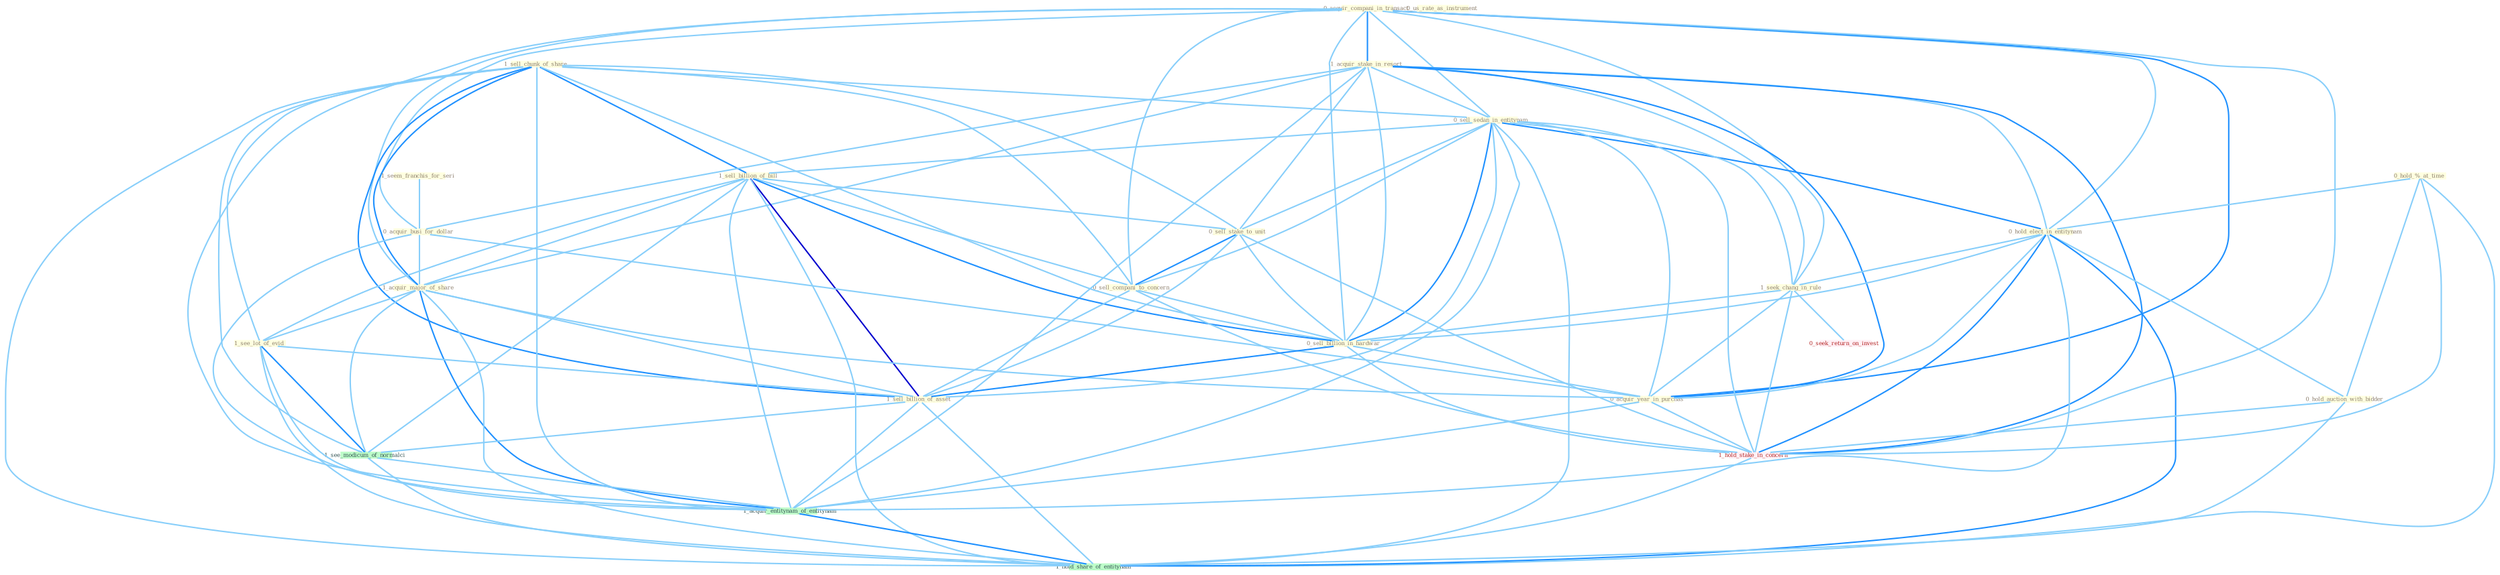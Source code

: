 Graph G{ 
    node
    [shape=polygon,style=filled,width=.5,height=.06,color="#BDFCC9",fixedsize=true,fontsize=4,
    fontcolor="#2f4f4f"];
    {node
    [color="#ffffe0", fontcolor="#8b7d6b"] "0_acquir_compani_in_transact " "1_sell_chunk_of_share " "1_acquir_stake_in_resort " "0_hold_%_at_time " "1_seem_franchis_for_seri " "0_sell_sedan_in_entitynam " "0_hold_elect_in_entitynam " "1_seek_chang_in_rule " "1_sell_billion_of_bill " "0_sell_stake_to_unit " "0_sell_compani_to_concern " "0_us_rate_as_instrument " "0_acquir_busi_for_dollar " "0_hold_auction_with_bidder " "1_acquir_major_of_share " "1_see_lot_of_evid " "0_sell_billion_in_hardwar " "1_sell_billion_of_asset " "0_acquir_year_in_purchas "}
{node [color="#fff0f5", fontcolor="#b22222"] "1_hold_stake_in_concern " "0_seek_return_on_invest "}
edge [color="#B0E2FF"];

	"0_acquir_compani_in_transact " -- "1_acquir_stake_in_resort " [w="2", color="#1e90ff" , len=0.8];
	"0_acquir_compani_in_transact " -- "0_sell_sedan_in_entitynam " [w="1", color="#87cefa" ];
	"0_acquir_compani_in_transact " -- "0_hold_elect_in_entitynam " [w="1", color="#87cefa" ];
	"0_acquir_compani_in_transact " -- "1_seek_chang_in_rule " [w="1", color="#87cefa" ];
	"0_acquir_compani_in_transact " -- "0_sell_compani_to_concern " [w="1", color="#87cefa" ];
	"0_acquir_compani_in_transact " -- "0_acquir_busi_for_dollar " [w="1", color="#87cefa" ];
	"0_acquir_compani_in_transact " -- "1_acquir_major_of_share " [w="1", color="#87cefa" ];
	"0_acquir_compani_in_transact " -- "0_sell_billion_in_hardwar " [w="1", color="#87cefa" ];
	"0_acquir_compani_in_transact " -- "0_acquir_year_in_purchas " [w="2", color="#1e90ff" , len=0.8];
	"0_acquir_compani_in_transact " -- "1_hold_stake_in_concern " [w="1", color="#87cefa" ];
	"0_acquir_compani_in_transact " -- "1_acquir_entitynam_of_entitynam " [w="1", color="#87cefa" ];
	"1_sell_chunk_of_share " -- "0_sell_sedan_in_entitynam " [w="1", color="#87cefa" ];
	"1_sell_chunk_of_share " -- "1_sell_billion_of_bill " [w="2", color="#1e90ff" , len=0.8];
	"1_sell_chunk_of_share " -- "0_sell_stake_to_unit " [w="1", color="#87cefa" ];
	"1_sell_chunk_of_share " -- "0_sell_compani_to_concern " [w="1", color="#87cefa" ];
	"1_sell_chunk_of_share " -- "1_acquir_major_of_share " [w="2", color="#1e90ff" , len=0.8];
	"1_sell_chunk_of_share " -- "1_see_lot_of_evid " [w="1", color="#87cefa" ];
	"1_sell_chunk_of_share " -- "0_sell_billion_in_hardwar " [w="1", color="#87cefa" ];
	"1_sell_chunk_of_share " -- "1_sell_billion_of_asset " [w="2", color="#1e90ff" , len=0.8];
	"1_sell_chunk_of_share " -- "1_see_modicum_of_normalci " [w="1", color="#87cefa" ];
	"1_sell_chunk_of_share " -- "1_acquir_entitynam_of_entitynam " [w="1", color="#87cefa" ];
	"1_sell_chunk_of_share " -- "1_hold_share_of_entitynam " [w="1", color="#87cefa" ];
	"1_acquir_stake_in_resort " -- "0_sell_sedan_in_entitynam " [w="1", color="#87cefa" ];
	"1_acquir_stake_in_resort " -- "0_hold_elect_in_entitynam " [w="1", color="#87cefa" ];
	"1_acquir_stake_in_resort " -- "1_seek_chang_in_rule " [w="1", color="#87cefa" ];
	"1_acquir_stake_in_resort " -- "0_sell_stake_to_unit " [w="1", color="#87cefa" ];
	"1_acquir_stake_in_resort " -- "0_acquir_busi_for_dollar " [w="1", color="#87cefa" ];
	"1_acquir_stake_in_resort " -- "1_acquir_major_of_share " [w="1", color="#87cefa" ];
	"1_acquir_stake_in_resort " -- "0_sell_billion_in_hardwar " [w="1", color="#87cefa" ];
	"1_acquir_stake_in_resort " -- "0_acquir_year_in_purchas " [w="2", color="#1e90ff" , len=0.8];
	"1_acquir_stake_in_resort " -- "1_hold_stake_in_concern " [w="2", color="#1e90ff" , len=0.8];
	"1_acquir_stake_in_resort " -- "1_acquir_entitynam_of_entitynam " [w="1", color="#87cefa" ];
	"0_hold_%_at_time " -- "0_hold_elect_in_entitynam " [w="1", color="#87cefa" ];
	"0_hold_%_at_time " -- "0_hold_auction_with_bidder " [w="1", color="#87cefa" ];
	"0_hold_%_at_time " -- "1_hold_stake_in_concern " [w="1", color="#87cefa" ];
	"0_hold_%_at_time " -- "1_hold_share_of_entitynam " [w="1", color="#87cefa" ];
	"1_seem_franchis_for_seri " -- "0_acquir_busi_for_dollar " [w="1", color="#87cefa" ];
	"0_sell_sedan_in_entitynam " -- "0_hold_elect_in_entitynam " [w="2", color="#1e90ff" , len=0.8];
	"0_sell_sedan_in_entitynam " -- "1_seek_chang_in_rule " [w="1", color="#87cefa" ];
	"0_sell_sedan_in_entitynam " -- "1_sell_billion_of_bill " [w="1", color="#87cefa" ];
	"0_sell_sedan_in_entitynam " -- "0_sell_stake_to_unit " [w="1", color="#87cefa" ];
	"0_sell_sedan_in_entitynam " -- "0_sell_compani_to_concern " [w="1", color="#87cefa" ];
	"0_sell_sedan_in_entitynam " -- "0_sell_billion_in_hardwar " [w="2", color="#1e90ff" , len=0.8];
	"0_sell_sedan_in_entitynam " -- "1_sell_billion_of_asset " [w="1", color="#87cefa" ];
	"0_sell_sedan_in_entitynam " -- "0_acquir_year_in_purchas " [w="1", color="#87cefa" ];
	"0_sell_sedan_in_entitynam " -- "1_hold_stake_in_concern " [w="1", color="#87cefa" ];
	"0_sell_sedan_in_entitynam " -- "1_acquir_entitynam_of_entitynam " [w="1", color="#87cefa" ];
	"0_sell_sedan_in_entitynam " -- "1_hold_share_of_entitynam " [w="1", color="#87cefa" ];
	"0_hold_elect_in_entitynam " -- "1_seek_chang_in_rule " [w="1", color="#87cefa" ];
	"0_hold_elect_in_entitynam " -- "0_hold_auction_with_bidder " [w="1", color="#87cefa" ];
	"0_hold_elect_in_entitynam " -- "0_sell_billion_in_hardwar " [w="1", color="#87cefa" ];
	"0_hold_elect_in_entitynam " -- "0_acquir_year_in_purchas " [w="1", color="#87cefa" ];
	"0_hold_elect_in_entitynam " -- "1_hold_stake_in_concern " [w="2", color="#1e90ff" , len=0.8];
	"0_hold_elect_in_entitynam " -- "1_acquir_entitynam_of_entitynam " [w="1", color="#87cefa" ];
	"0_hold_elect_in_entitynam " -- "1_hold_share_of_entitynam " [w="2", color="#1e90ff" , len=0.8];
	"1_seek_chang_in_rule " -- "0_sell_billion_in_hardwar " [w="1", color="#87cefa" ];
	"1_seek_chang_in_rule " -- "0_acquir_year_in_purchas " [w="1", color="#87cefa" ];
	"1_seek_chang_in_rule " -- "1_hold_stake_in_concern " [w="1", color="#87cefa" ];
	"1_seek_chang_in_rule " -- "0_seek_return_on_invest " [w="1", color="#87cefa" ];
	"1_sell_billion_of_bill " -- "0_sell_stake_to_unit " [w="1", color="#87cefa" ];
	"1_sell_billion_of_bill " -- "0_sell_compani_to_concern " [w="1", color="#87cefa" ];
	"1_sell_billion_of_bill " -- "1_acquir_major_of_share " [w="1", color="#87cefa" ];
	"1_sell_billion_of_bill " -- "1_see_lot_of_evid " [w="1", color="#87cefa" ];
	"1_sell_billion_of_bill " -- "0_sell_billion_in_hardwar " [w="2", color="#1e90ff" , len=0.8];
	"1_sell_billion_of_bill " -- "1_sell_billion_of_asset " [w="3", color="#0000cd" , len=0.6];
	"1_sell_billion_of_bill " -- "1_see_modicum_of_normalci " [w="1", color="#87cefa" ];
	"1_sell_billion_of_bill " -- "1_acquir_entitynam_of_entitynam " [w="1", color="#87cefa" ];
	"1_sell_billion_of_bill " -- "1_hold_share_of_entitynam " [w="1", color="#87cefa" ];
	"0_sell_stake_to_unit " -- "0_sell_compani_to_concern " [w="2", color="#1e90ff" , len=0.8];
	"0_sell_stake_to_unit " -- "0_sell_billion_in_hardwar " [w="1", color="#87cefa" ];
	"0_sell_stake_to_unit " -- "1_sell_billion_of_asset " [w="1", color="#87cefa" ];
	"0_sell_stake_to_unit " -- "1_hold_stake_in_concern " [w="1", color="#87cefa" ];
	"0_sell_compani_to_concern " -- "0_sell_billion_in_hardwar " [w="1", color="#87cefa" ];
	"0_sell_compani_to_concern " -- "1_sell_billion_of_asset " [w="1", color="#87cefa" ];
	"0_sell_compani_to_concern " -- "1_hold_stake_in_concern " [w="1", color="#87cefa" ];
	"0_acquir_busi_for_dollar " -- "1_acquir_major_of_share " [w="1", color="#87cefa" ];
	"0_acquir_busi_for_dollar " -- "0_acquir_year_in_purchas " [w="1", color="#87cefa" ];
	"0_acquir_busi_for_dollar " -- "1_acquir_entitynam_of_entitynam " [w="1", color="#87cefa" ];
	"0_hold_auction_with_bidder " -- "1_hold_stake_in_concern " [w="1", color="#87cefa" ];
	"0_hold_auction_with_bidder " -- "1_hold_share_of_entitynam " [w="1", color="#87cefa" ];
	"1_acquir_major_of_share " -- "1_see_lot_of_evid " [w="1", color="#87cefa" ];
	"1_acquir_major_of_share " -- "1_sell_billion_of_asset " [w="1", color="#87cefa" ];
	"1_acquir_major_of_share " -- "0_acquir_year_in_purchas " [w="1", color="#87cefa" ];
	"1_acquir_major_of_share " -- "1_see_modicum_of_normalci " [w="1", color="#87cefa" ];
	"1_acquir_major_of_share " -- "1_acquir_entitynam_of_entitynam " [w="2", color="#1e90ff" , len=0.8];
	"1_acquir_major_of_share " -- "1_hold_share_of_entitynam " [w="1", color="#87cefa" ];
	"1_see_lot_of_evid " -- "1_sell_billion_of_asset " [w="1", color="#87cefa" ];
	"1_see_lot_of_evid " -- "1_see_modicum_of_normalci " [w="2", color="#1e90ff" , len=0.8];
	"1_see_lot_of_evid " -- "1_acquir_entitynam_of_entitynam " [w="1", color="#87cefa" ];
	"1_see_lot_of_evid " -- "1_hold_share_of_entitynam " [w="1", color="#87cefa" ];
	"0_sell_billion_in_hardwar " -- "1_sell_billion_of_asset " [w="2", color="#1e90ff" , len=0.8];
	"0_sell_billion_in_hardwar " -- "0_acquir_year_in_purchas " [w="1", color="#87cefa" ];
	"0_sell_billion_in_hardwar " -- "1_hold_stake_in_concern " [w="1", color="#87cefa" ];
	"1_sell_billion_of_asset " -- "1_see_modicum_of_normalci " [w="1", color="#87cefa" ];
	"1_sell_billion_of_asset " -- "1_acquir_entitynam_of_entitynam " [w="1", color="#87cefa" ];
	"1_sell_billion_of_asset " -- "1_hold_share_of_entitynam " [w="1", color="#87cefa" ];
	"0_acquir_year_in_purchas " -- "1_hold_stake_in_concern " [w="1", color="#87cefa" ];
	"0_acquir_year_in_purchas " -- "1_acquir_entitynam_of_entitynam " [w="1", color="#87cefa" ];
	"1_hold_stake_in_concern " -- "1_hold_share_of_entitynam " [w="1", color="#87cefa" ];
	"1_see_modicum_of_normalci " -- "1_acquir_entitynam_of_entitynam " [w="1", color="#87cefa" ];
	"1_see_modicum_of_normalci " -- "1_hold_share_of_entitynam " [w="1", color="#87cefa" ];
	"1_acquir_entitynam_of_entitynam " -- "1_hold_share_of_entitynam " [w="2", color="#1e90ff" , len=0.8];
}